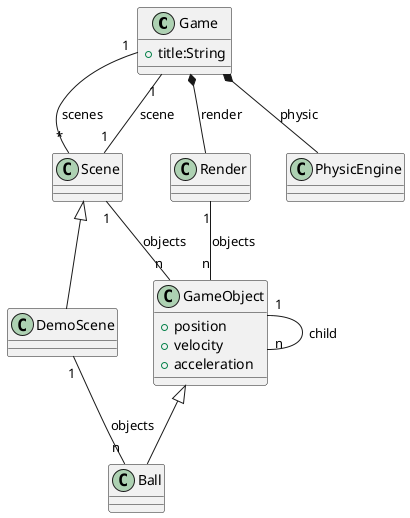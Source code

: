 @startuml
class Game{
    +title:String
}
class GameObject{
    +position
    +velocity
    +acceleration
}
class Scene
class DemoScene extends Scene
class Ball extends GameObject
class Render
class PhysicEngine
Game *-- Render:render
Game *-- PhysicEngine:physic
Game "1" -- "*" Scene:scenes
Game "1" -- "1" Scene:scene
Scene "1" -- "n" GameObject:objects
Render "1" -- "n" GameObject:objects
GameObject "1" -- "n" GameObject:child
DemoScene "1" -- "n" Ball:objects
@enduml
